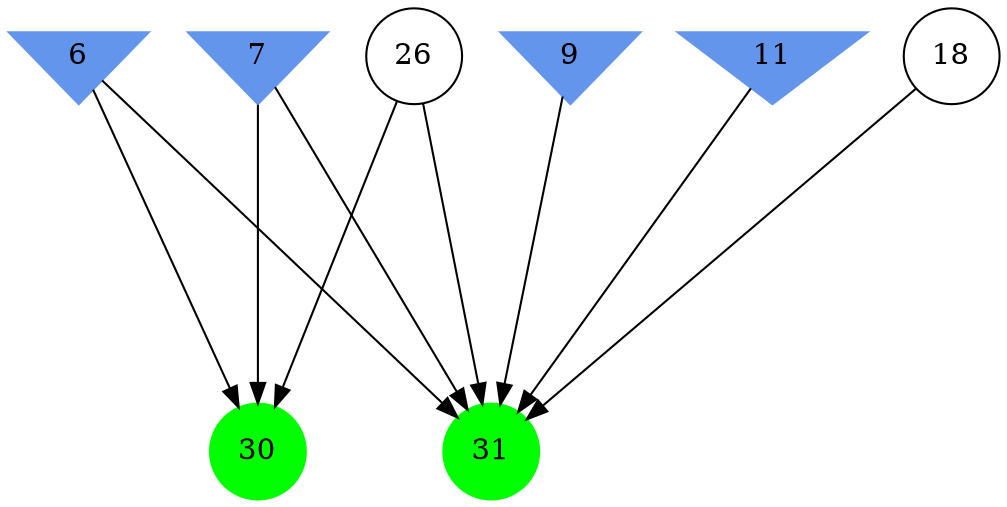 digraph brain {
	ranksep=2.0;
	6 [shape=invtriangle,style=filled,color=cornflowerblue];
	7 [shape=invtriangle,style=filled,color=cornflowerblue];
	9 [shape=invtriangle,style=filled,color=cornflowerblue];
	11 [shape=invtriangle,style=filled,color=cornflowerblue];
	18 [shape=circle,color=black];
	26 [shape=circle,color=black];
	30 [shape=circle,style=filled,color=green];
	31 [shape=circle,style=filled,color=green];
	6	->	31;
	6	->	30;
	7	->	31;
	7	->	30;
	26	->	31;
	26	->	30;
	18	->	31;
	11	->	31;
	9	->	31;
	{ rank=same; 6; 7; 9; 11; }
	{ rank=same; 18; 26; }
	{ rank=same; 30; 31; }
}
